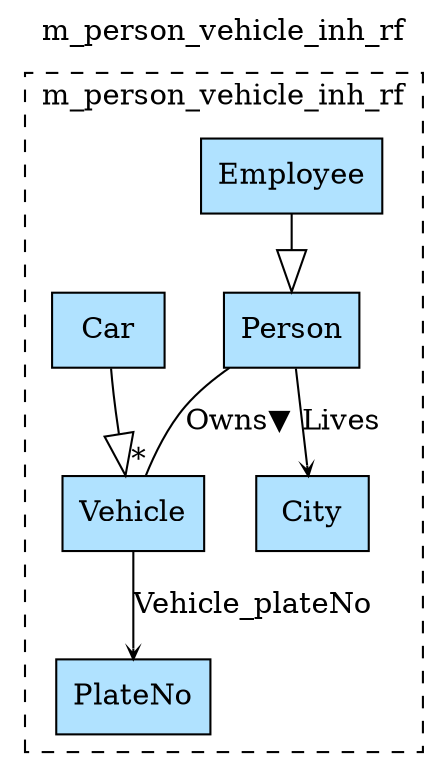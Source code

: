 digraph {graph[label=m_person_vehicle_inh_rf,labelloc=tl,labelfontsize=12];
subgraph cluster_m_person_vehicle_inh_rf{style=dashed;label=m_person_vehicle_inh_rf;
"Employee"[shape=record,fillcolor=lightskyblue1,style = filled,label="Employee"];
"Car"[shape=record,fillcolor=lightskyblue1,style = filled,label="Car"];
"City"[shape=record,fillcolor=lightskyblue1,style = filled,label="City"];
"PlateNo"[shape=record,fillcolor=lightskyblue1,style = filled,label="PlateNo"];
"Person"[shape=record,fillcolor=lightskyblue1,style = filled,label="Person"];
"Vehicle"[shape=record,fillcolor=lightskyblue1,style = filled,label="Vehicle"];

"Employee"->"Person"[arrowhead=onormal,arrowsize=2.0];
"Car"->"Vehicle"[arrowhead=onormal,arrowsize=2.0];
"Person"->"Vehicle"[label="Owns▼",dir=none,taillabel="",headlabel="*"];
"Person"->"City"[label="Lives",arrowhead=vee,headlabel="",arrowsize=.5];
"Vehicle"->"PlateNo"[label="Vehicle_plateNo",arrowhead=vee,headlabel="",arrowsize=.5];

}
}